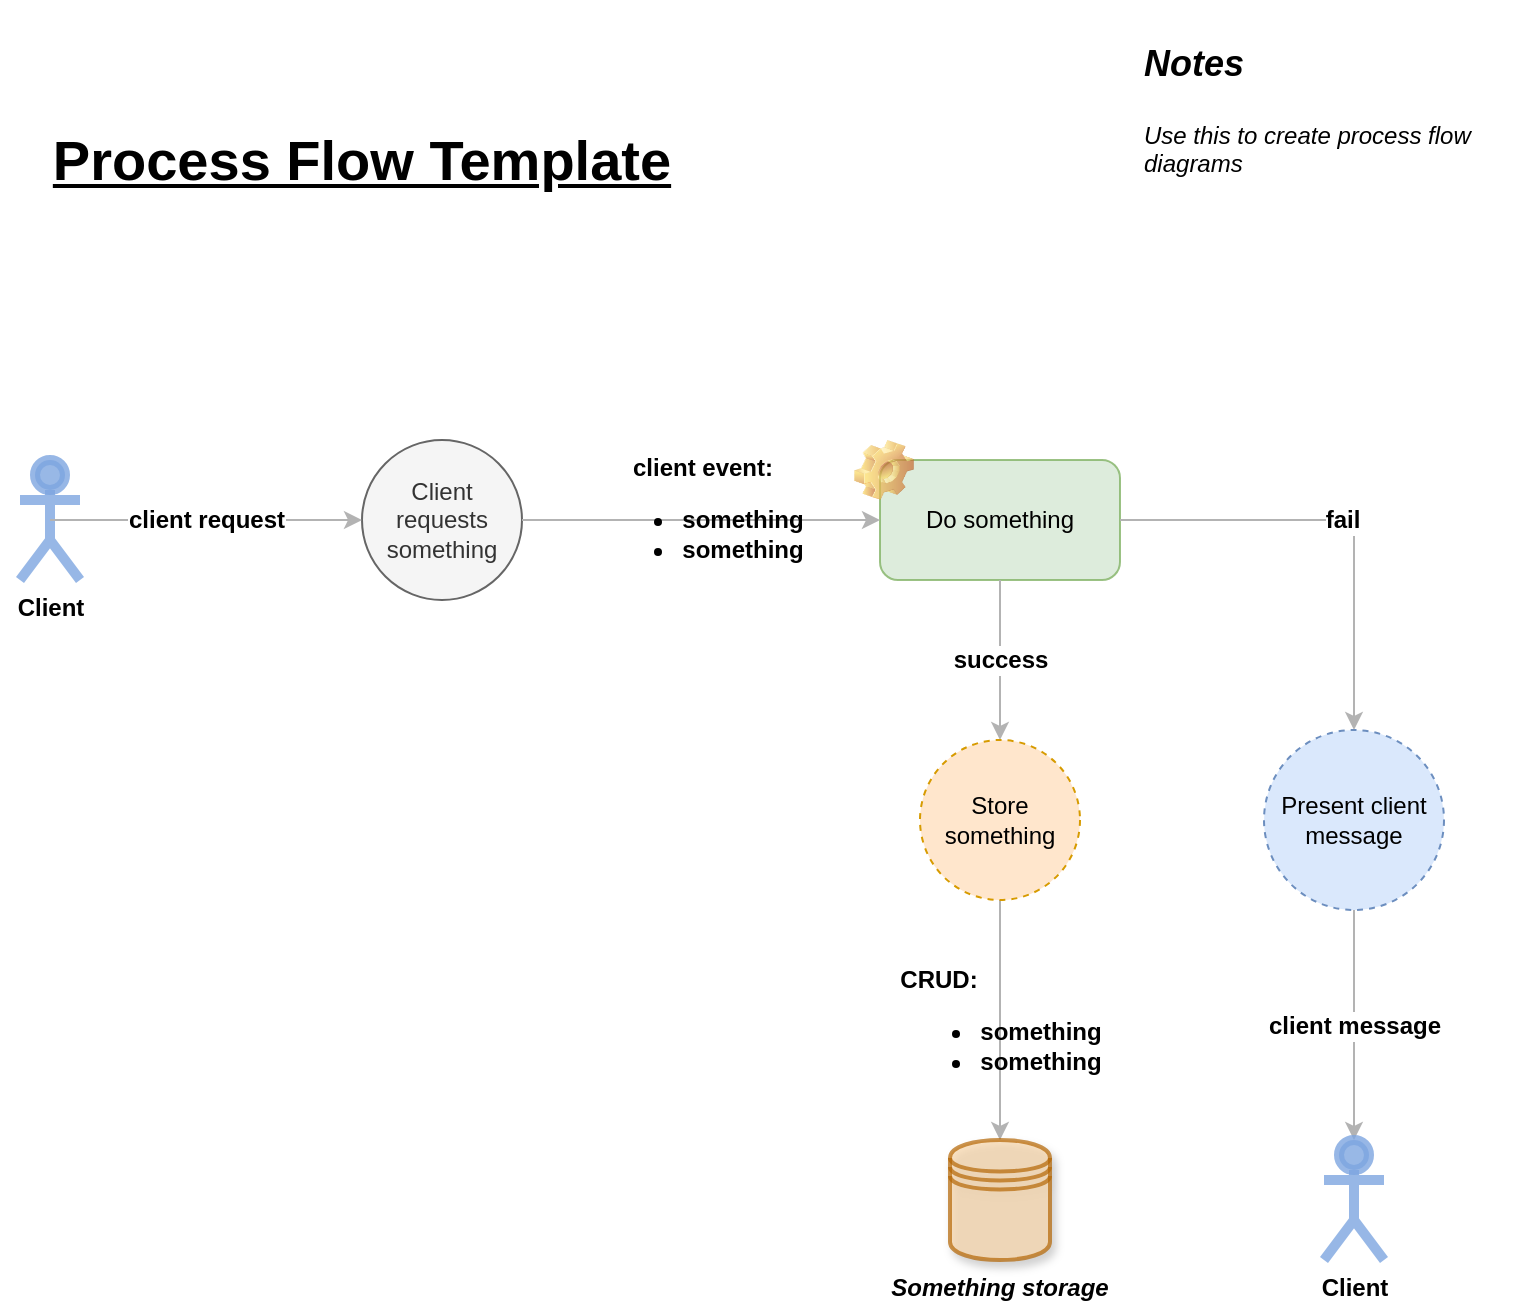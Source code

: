 <mxfile version="10.5.3" type="github"><diagram id="7r0HFUKfK7KugY_tciKe" name="Page-1"><mxGraphModel dx="870" dy="576" grid="1" gridSize="10" guides="1" tooltips="1" connect="1" arrows="1" fold="1" page="1" pageScale="1" pageWidth="827" pageHeight="1169" math="0" shadow="0"><root><mxCell id="0"/><mxCell id="1" parent="0"/><mxCell id="Qjrf97kz593JRpqfm7D1-1" value="Do something" style="rounded=1;whiteSpace=wrap;html=1;fillColor=#d5e8d4;strokeColor=#82b366;fontFamily=Arial;fontSize=12;opacity=80;" parent="1" vertex="1"><mxGeometry x="498" y="230" width="120" height="60" as="geometry"/></mxCell><mxCell id="Qjrf97kz593JRpqfm7D1-2" value="success" style="endArrow=classic;html=1;exitX=0.5;exitY=1;exitDx=0;exitDy=0;fontFamily=Arial;fontSize=12;strokeColor=#B3B3B3;fontStyle=1" parent="1" source="Qjrf97kz593JRpqfm7D1-1" target="Qjrf97kz593JRpqfm7D1-17" edge="1"><mxGeometry width="50" height="50" relative="1" as="geometry"><mxPoint x="578" y="370" as="sourcePoint"/><mxPoint x="558" y="370" as="targetPoint"/><Array as="points"/></mxGeometry></mxCell><mxCell id="Qjrf97kz593JRpqfm7D1-7" value="&lt;b style=&quot;font-size: 12px;&quot;&gt;fail&lt;/b&gt;" style="endArrow=classic;html=1;exitX=1;exitY=0.5;exitDx=0;exitDy=0;fontFamily=Arial;fontSize=12;strokeColor=#B3B3B3;fontStyle=0;rounded=0;jumpStyle=sharp;entryX=0.5;entryY=0;entryDx=0;entryDy=0;" parent="1" source="Qjrf97kz593JRpqfm7D1-1" edge="1" target="zLtgtXEytIJY--1Rc7_M-1"><mxGeometry width="50" height="50" relative="1" as="geometry"><mxPoint x="578" y="190" as="sourcePoint"/><mxPoint x="758" y="370" as="targetPoint"/><Array as="points"><mxPoint x="735" y="260"/></Array></mxGeometry></mxCell><mxCell id="Qjrf97kz593JRpqfm7D1-8" value="Client requests something" style="ellipse;whiteSpace=wrap;html=1;aspect=fixed;fillColor=#f5f5f5;strokeColor=#666666;shadow=0;fontFamily=Arial;fontSize=12;fontColor=#333333;" parent="1" vertex="1"><mxGeometry x="239" y="220" width="80" height="80" as="geometry"/></mxCell><mxCell id="Qjrf97kz593JRpqfm7D1-9" value="client event:&lt;br&gt;&lt;ul&gt;&lt;li&gt;something&lt;/li&gt;&lt;li&gt;something&lt;/li&gt;&lt;/ul&gt;" style="endArrow=classic;html=1;entryX=0;entryY=0.5;entryDx=0;entryDy=0;exitX=1;exitY=0.5;exitDx=0;exitDy=0;fontFamily=Arial;fontSize=12;strokeColor=#B3B3B3;fontStyle=1;rounded=0;labelBackgroundColor=none;" parent="1" source="Qjrf97kz593JRpqfm7D1-8" target="Qjrf97kz593JRpqfm7D1-1" edge="1"><mxGeometry width="50" height="50" relative="1" as="geometry"><mxPoint x="418" y="280" as="sourcePoint"/><mxPoint x="468" y="230" as="targetPoint"/></mxGeometry></mxCell><mxCell id="Qjrf97kz593JRpqfm7D1-10" value="Client" style="shape=umlActor;verticalLabelPosition=bottom;labelBackgroundColor=#ffffff;verticalAlign=top;html=1;outlineConnect=0;shadow=0;strokeColor=#7EA6E0;fontSize=12;fillColor=#7EA6E0;strokeWidth=5;perimeterSpacing=0;opacity=80;fontStyle=1" parent="1" vertex="1"><mxGeometry x="68" y="230" width="30" height="60" as="geometry"/></mxCell><mxCell id="Qjrf97kz593JRpqfm7D1-13" value="client request" style="endArrow=classic;html=1;fontFamily=Arial;fontSize=12;strokeColor=#B3B3B3;fontStyle=1;entryX=0;entryY=0.5;entryDx=0;entryDy=0;exitX=0.5;exitY=0.5;exitDx=0;exitDy=0;exitPerimeter=0;rounded=0;" parent="1" source="Qjrf97kz593JRpqfm7D1-10" target="Qjrf97kz593JRpqfm7D1-8" edge="1"><mxGeometry width="50" height="50" relative="1" as="geometry"><mxPoint x="108" y="260" as="sourcePoint"/><mxPoint x="268" y="260" as="targetPoint"/></mxGeometry></mxCell><mxCell id="Qjrf97kz593JRpqfm7D1-14" value="&lt;b style=&quot;font-size: 28px;&quot;&gt;Process Flow Template&lt;/b&gt;" style="text;html=1;strokeColor=none;fillColor=none;align=center;verticalAlign=middle;whiteSpace=wrap;rounded=0;shadow=0;fontSize=28;opacity=80;fontFamily=Arial;fontStyle=4" parent="1" vertex="1"><mxGeometry x="58" y="70" width="362" height="20" as="geometry"/></mxCell><mxCell id="Qjrf97kz593JRpqfm7D1-16" value="" style="shape=image;html=1;verticalLabelPosition=bottom;labelBackgroundColor=#ffffff;verticalAlign=top;imageAspect=0;image=img/clipart/Gear_128x128.png;shadow=0;strokeColor=#7EA6E0;strokeWidth=4;fillColor=none;fontFamily=Arial;fontSize=25;opacity=70;" parent="1" vertex="1"><mxGeometry x="485" y="220" width="30" height="30" as="geometry"/></mxCell><mxCell id="Qjrf97kz593JRpqfm7D1-20" value="&lt;p style=&quot;line-height: 120%&quot;&gt;&lt;/p&gt;&lt;div style=&quot;text-align: left&quot;&gt;&lt;b&gt;CRUD:&lt;/b&gt;&lt;/div&gt;&lt;div style=&quot;text-align: center&quot;&gt;&lt;ul&gt;&lt;li style=&quot;text-align: left&quot;&gt;&lt;b&gt;something&lt;/b&gt;&lt;/li&gt;&lt;li style=&quot;text-align: left&quot;&gt;&lt;b&gt;something&lt;/b&gt;&lt;/li&gt;&lt;/ul&gt;&lt;/div&gt;&lt;p&gt;&lt;/p&gt;" style="edgeStyle=orthogonalEdgeStyle;orthogonalLoop=1;jettySize=auto;html=1;strokeColor=#B3B3B3;fontFamily=Arial;fontSize=12;labelBackgroundColor=none;rounded=0;" parent="1" source="Qjrf97kz593JRpqfm7D1-17" target="Qjrf97kz593JRpqfm7D1-18" edge="1"><mxGeometry relative="1" as="geometry"/></mxCell><mxCell id="Qjrf97kz593JRpqfm7D1-17" value="Store something" style="ellipse;whiteSpace=wrap;html=1;aspect=fixed;fillColor=#ffe6cc;strokeColor=#d79b00;shadow=0;dashed=1;fontFamily=Arial;fontSize=12;" parent="1" vertex="1"><mxGeometry x="518" y="370" width="80" height="80" as="geometry"/></mxCell><mxCell id="Qjrf97kz593JRpqfm7D1-18" value="&lt;font style=&quot;font-size: 12px;&quot;&gt;&lt;b style=&quot;font-size: 12px;&quot;&gt;&lt;i style=&quot;font-size: 12px;&quot;&gt;Something&amp;nbsp;storage&lt;/i&gt;&lt;/b&gt;&lt;/font&gt;" style="shape=datastore;whiteSpace=wrap;html=1;shadow=1;strokeColor=#b46504;strokeWidth=2;fillColor=#fad7ac;fontFamily=Arial;fontSize=12;opacity=70;labelPosition=center;verticalLabelPosition=bottom;align=center;verticalAlign=top;" parent="1" vertex="1"><mxGeometry x="533" y="570" width="50" height="60" as="geometry"/></mxCell><mxCell id="zLtgtXEytIJY--1Rc7_M-1" value="Present client message" style="ellipse;whiteSpace=wrap;html=1;aspect=fixed;fillColor=#dae8fc;strokeColor=#6c8ebf;shadow=0;dashed=1;fontFamily=Arial;fontSize=12;" vertex="1" parent="1"><mxGeometry x="690" y="365" width="90" height="90" as="geometry"/></mxCell><mxCell id="zLtgtXEytIJY--1Rc7_M-3" value="client message" style="endArrow=classic;html=1;exitX=0.5;exitY=1;exitDx=0;exitDy=0;fontFamily=Arial;fontSize=12;strokeColor=#B3B3B3;fontStyle=1;entryX=0.5;entryY=0;entryDx=0;entryDy=0;entryPerimeter=0;" edge="1" parent="1" source="zLtgtXEytIJY--1Rc7_M-1" target="zLtgtXEytIJY--1Rc7_M-10"><mxGeometry width="50" height="50" relative="1" as="geometry"><mxPoint x="700" y="500" as="sourcePoint"/><mxPoint x="735" y="570" as="targetPoint"/><Array as="points"/></mxGeometry></mxCell><mxCell id="zLtgtXEytIJY--1Rc7_M-10" value="Client" style="shape=umlActor;verticalLabelPosition=bottom;labelBackgroundColor=#ffffff;verticalAlign=top;html=1;outlineConnect=0;shadow=0;strokeColor=#7EA6E0;fontSize=12;fillColor=#7EA6E0;strokeWidth=5;perimeterSpacing=0;opacity=80;fontStyle=1" vertex="1" parent="1"><mxGeometry x="720" y="570" width="30" height="60" as="geometry"/></mxCell><mxCell id="zLtgtXEytIJY--1Rc7_M-11" value="&lt;h1&gt;&lt;font style=&quot;font-size: 18px&quot;&gt;&lt;i&gt;Notes&lt;/i&gt;&lt;/font&gt;&lt;/h1&gt;&lt;p&gt;&lt;i&gt;Use this to create process flow diagrams&lt;/i&gt;&lt;/p&gt;" style="text;html=1;spacing=5;spacingTop=-20;whiteSpace=wrap;overflow=hidden;rounded=0;fontFamily=Arial;" vertex="1" parent="1"><mxGeometry x="625" y="10" width="190" height="120" as="geometry"/></mxCell></root></mxGraphModel></diagram></mxfile>